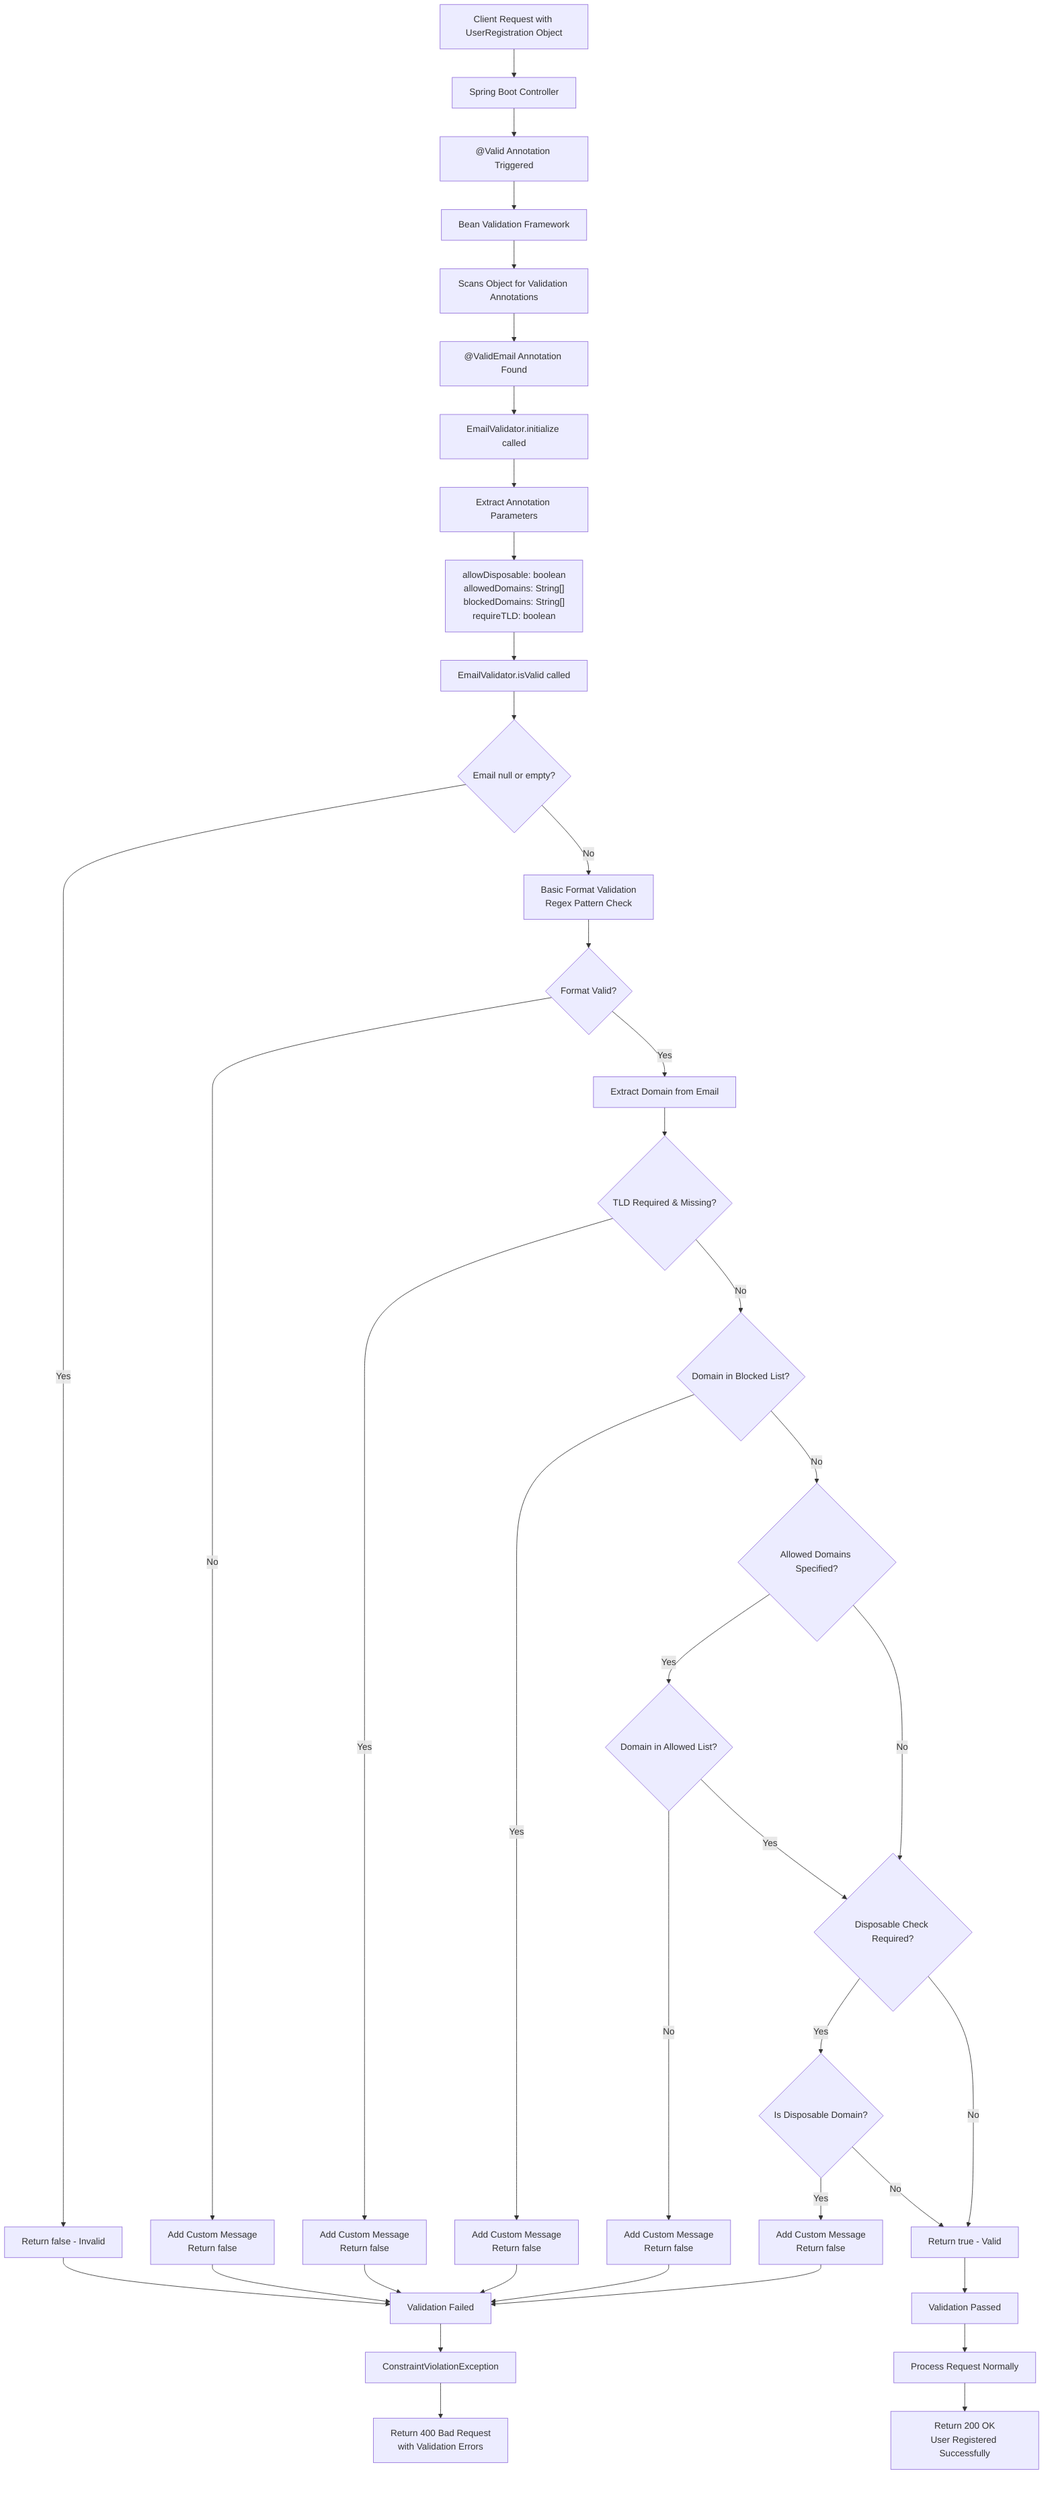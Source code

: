 flowchart TD
    A[Client Request with UserRegistration Object] --> B[Spring Boot Controller]
    B --> C["@Valid Annotation Triggered"]
C --> D[Bean Validation Framework]
D --> E[Scans Object for Validation Annotations]
E --> F["@ValidEmail Annotation Found"]
F --> G[EmailValidator.initialize called]
G --> H[Extract Annotation Parameters]
H --> I["allowDisposable: boolean<br/>allowedDomains: String[]<br/>blockedDomains: String[]<br/>requireTLD: boolean"]
I --> J[EmailValidator.isValid called]
J --> K{Email null or empty?}
K -->|Yes| L[Return false - Invalid]
K -->|No| M[Basic Format Validation<br/>Regex Pattern Check]
M --> N{Format Valid?}
N -->|No| O[Add Custom Message<br/>Return false]
N -->|Yes| P[Extract Domain from Email]
P --> Q{TLD Required & Missing?}
Q -->|Yes| R[Add Custom Message<br/>Return false]
Q -->|No| S{Domain in Blocked List?}
S -->|Yes| T[Add Custom Message<br/>Return false]
S -->|No| U{Allowed Domains Specified?}
U -->|Yes| V{Domain in Allowed List?}
U -->|No| W{Disposable Check Required?}
V -->|No| X[Add Custom Message<br/>Return false]
V -->|Yes| W
W -->|Yes| Y{Is Disposable Domain?}
W -->|No| Z[Return true - Valid]
Y -->|Yes| AA[Add Custom Message<br/>Return false]
Y -->|No| Z

L --> BB[Validation Failed]
O --> BB
R --> BB
T --> BB
X --> BB
AA --> BB
Z --> CC[Validation Passed]

BB --> DD[ConstraintViolationException]
CC --> EE[Process Request Normally]

DD --> FF[Return 400 Bad Request<br/>with Validation Errors]
EE --> GG[Return 200 OK<br/>User Registered Successfully]